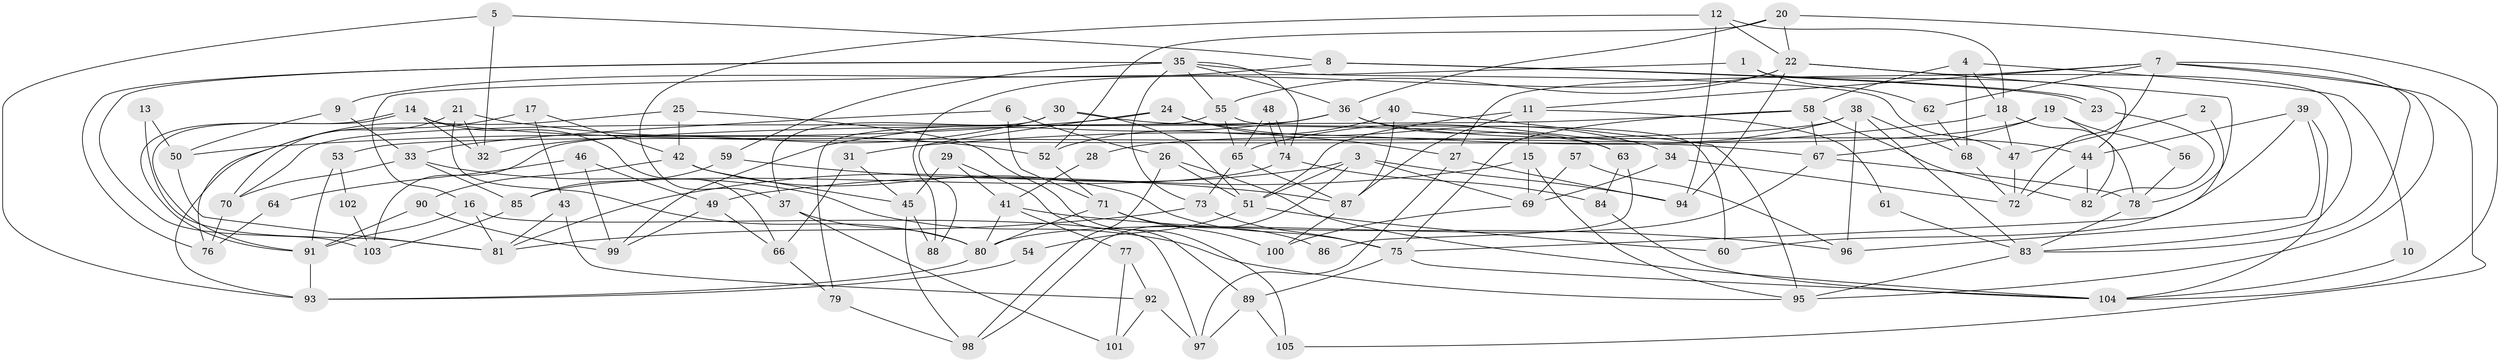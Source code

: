 // coarse degree distribution, {4: 0.23076923076923078, 5: 0.15384615384615385, 7: 0.09230769230769231, 3: 0.16923076923076924, 9: 0.046153846153846156, 2: 0.07692307692307693, 8: 0.09230769230769231, 6: 0.13846153846153847}
// Generated by graph-tools (version 1.1) at 2025/23/03/03/25 07:23:57]
// undirected, 105 vertices, 210 edges
graph export_dot {
graph [start="1"]
  node [color=gray90,style=filled];
  1;
  2;
  3;
  4;
  5;
  6;
  7;
  8;
  9;
  10;
  11;
  12;
  13;
  14;
  15;
  16;
  17;
  18;
  19;
  20;
  21;
  22;
  23;
  24;
  25;
  26;
  27;
  28;
  29;
  30;
  31;
  32;
  33;
  34;
  35;
  36;
  37;
  38;
  39;
  40;
  41;
  42;
  43;
  44;
  45;
  46;
  47;
  48;
  49;
  50;
  51;
  52;
  53;
  54;
  55;
  56;
  57;
  58;
  59;
  60;
  61;
  62;
  63;
  64;
  65;
  66;
  67;
  68;
  69;
  70;
  71;
  72;
  73;
  74;
  75;
  76;
  77;
  78;
  79;
  80;
  81;
  82;
  83;
  84;
  85;
  86;
  87;
  88;
  89;
  90;
  91;
  92;
  93;
  94;
  95;
  96;
  97;
  98;
  99;
  100;
  101;
  102;
  103;
  104;
  105;
  1 -- 62;
  1 -- 44;
  1 -- 16;
  2 -- 47;
  2 -- 60;
  3 -- 69;
  3 -- 81;
  3 -- 51;
  3 -- 94;
  3 -- 98;
  4 -- 58;
  4 -- 68;
  4 -- 10;
  4 -- 18;
  5 -- 93;
  5 -- 32;
  5 -- 8;
  6 -- 26;
  6 -- 33;
  6 -- 71;
  7 -- 83;
  7 -- 27;
  7 -- 11;
  7 -- 62;
  7 -- 72;
  7 -- 95;
  7 -- 105;
  8 -- 23;
  8 -- 23;
  8 -- 9;
  9 -- 33;
  9 -- 50;
  10 -- 104;
  11 -- 87;
  11 -- 15;
  11 -- 51;
  11 -- 61;
  12 -- 94;
  12 -- 22;
  12 -- 18;
  12 -- 37;
  13 -- 81;
  13 -- 50;
  14 -- 32;
  14 -- 91;
  14 -- 91;
  14 -- 66;
  14 -- 67;
  15 -- 95;
  15 -- 49;
  15 -- 69;
  16 -- 97;
  16 -- 81;
  16 -- 91;
  17 -- 42;
  17 -- 76;
  17 -- 43;
  18 -- 31;
  18 -- 47;
  18 -- 78;
  19 -- 67;
  19 -- 82;
  19 -- 28;
  19 -- 56;
  20 -- 36;
  20 -- 52;
  20 -- 22;
  20 -- 104;
  21 -- 52;
  21 -- 80;
  21 -- 32;
  21 -- 70;
  22 -- 55;
  22 -- 78;
  22 -- 83;
  22 -- 88;
  22 -- 94;
  23 -- 82;
  24 -- 50;
  24 -- 88;
  24 -- 27;
  24 -- 34;
  25 -- 105;
  25 -- 93;
  25 -- 42;
  26 -- 98;
  26 -- 51;
  26 -- 104;
  27 -- 94;
  27 -- 97;
  28 -- 41;
  29 -- 45;
  29 -- 41;
  29 -- 89;
  30 -- 51;
  30 -- 63;
  30 -- 32;
  30 -- 37;
  31 -- 66;
  31 -- 45;
  33 -- 95;
  33 -- 85;
  33 -- 70;
  34 -- 72;
  34 -- 69;
  35 -- 36;
  35 -- 103;
  35 -- 47;
  35 -- 55;
  35 -- 59;
  35 -- 73;
  35 -- 74;
  35 -- 76;
  36 -- 70;
  36 -- 44;
  36 -- 63;
  36 -- 99;
  37 -- 80;
  37 -- 101;
  38 -- 83;
  38 -- 65;
  38 -- 53;
  38 -- 68;
  38 -- 96;
  39 -- 75;
  39 -- 104;
  39 -- 44;
  39 -- 96;
  40 -- 95;
  40 -- 87;
  40 -- 52;
  41 -- 80;
  41 -- 96;
  41 -- 77;
  42 -- 75;
  42 -- 45;
  42 -- 90;
  43 -- 81;
  43 -- 92;
  44 -- 72;
  44 -- 82;
  45 -- 88;
  45 -- 98;
  46 -- 99;
  46 -- 49;
  46 -- 64;
  47 -- 72;
  48 -- 65;
  48 -- 74;
  48 -- 74;
  49 -- 99;
  49 -- 66;
  50 -- 81;
  51 -- 54;
  51 -- 60;
  52 -- 71;
  53 -- 91;
  53 -- 102;
  54 -- 93;
  55 -- 79;
  55 -- 60;
  55 -- 65;
  56 -- 78;
  57 -- 96;
  57 -- 69;
  58 -- 75;
  58 -- 67;
  58 -- 82;
  58 -- 103;
  59 -- 87;
  59 -- 85;
  61 -- 83;
  62 -- 68;
  63 -- 84;
  63 -- 86;
  64 -- 76;
  65 -- 73;
  65 -- 87;
  66 -- 79;
  67 -- 78;
  67 -- 80;
  68 -- 72;
  69 -- 100;
  70 -- 76;
  71 -- 80;
  71 -- 86;
  71 -- 100;
  73 -- 75;
  73 -- 81;
  74 -- 84;
  74 -- 85;
  75 -- 89;
  75 -- 104;
  77 -- 92;
  77 -- 101;
  78 -- 83;
  79 -- 98;
  80 -- 93;
  83 -- 95;
  84 -- 104;
  85 -- 103;
  87 -- 100;
  89 -- 97;
  89 -- 105;
  90 -- 91;
  90 -- 99;
  91 -- 93;
  92 -- 101;
  92 -- 97;
  102 -- 103;
}
